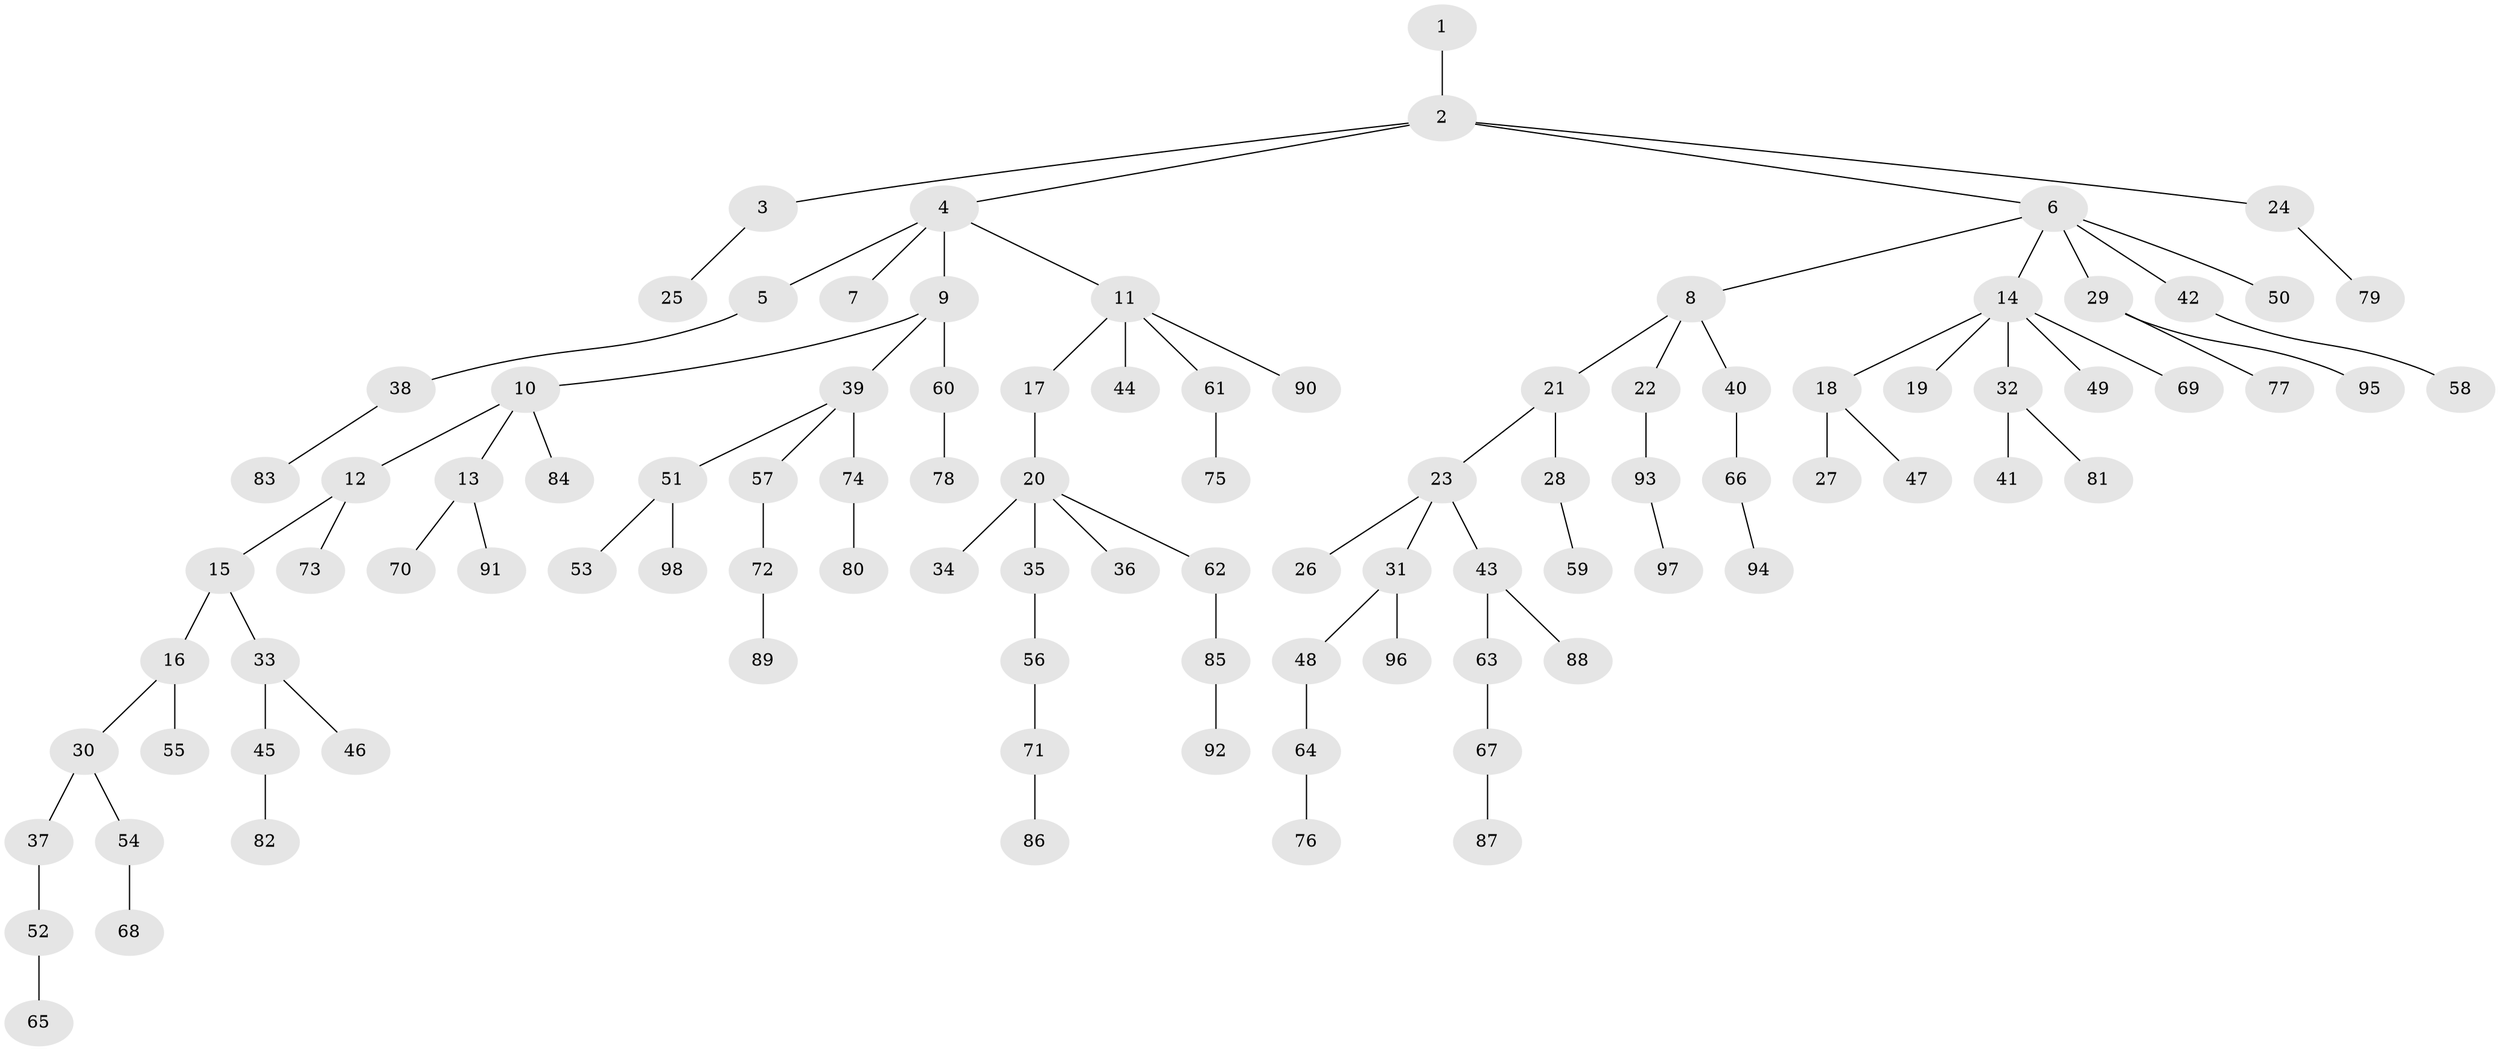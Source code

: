 // coarse degree distribution, {1: 0.53125, 5: 0.09375, 4: 0.046875, 6: 0.015625, 2: 0.25, 3: 0.0625}
// Generated by graph-tools (version 1.1) at 2025/42/03/06/25 10:42:04]
// undirected, 98 vertices, 97 edges
graph export_dot {
graph [start="1"]
  node [color=gray90,style=filled];
  1;
  2;
  3;
  4;
  5;
  6;
  7;
  8;
  9;
  10;
  11;
  12;
  13;
  14;
  15;
  16;
  17;
  18;
  19;
  20;
  21;
  22;
  23;
  24;
  25;
  26;
  27;
  28;
  29;
  30;
  31;
  32;
  33;
  34;
  35;
  36;
  37;
  38;
  39;
  40;
  41;
  42;
  43;
  44;
  45;
  46;
  47;
  48;
  49;
  50;
  51;
  52;
  53;
  54;
  55;
  56;
  57;
  58;
  59;
  60;
  61;
  62;
  63;
  64;
  65;
  66;
  67;
  68;
  69;
  70;
  71;
  72;
  73;
  74;
  75;
  76;
  77;
  78;
  79;
  80;
  81;
  82;
  83;
  84;
  85;
  86;
  87;
  88;
  89;
  90;
  91;
  92;
  93;
  94;
  95;
  96;
  97;
  98;
  1 -- 2;
  2 -- 3;
  2 -- 4;
  2 -- 6;
  2 -- 24;
  3 -- 25;
  4 -- 5;
  4 -- 7;
  4 -- 9;
  4 -- 11;
  5 -- 38;
  6 -- 8;
  6 -- 14;
  6 -- 29;
  6 -- 42;
  6 -- 50;
  8 -- 21;
  8 -- 22;
  8 -- 40;
  9 -- 10;
  9 -- 39;
  9 -- 60;
  10 -- 12;
  10 -- 13;
  10 -- 84;
  11 -- 17;
  11 -- 44;
  11 -- 61;
  11 -- 90;
  12 -- 15;
  12 -- 73;
  13 -- 70;
  13 -- 91;
  14 -- 18;
  14 -- 19;
  14 -- 32;
  14 -- 49;
  14 -- 69;
  15 -- 16;
  15 -- 33;
  16 -- 30;
  16 -- 55;
  17 -- 20;
  18 -- 27;
  18 -- 47;
  20 -- 34;
  20 -- 35;
  20 -- 36;
  20 -- 62;
  21 -- 23;
  21 -- 28;
  22 -- 93;
  23 -- 26;
  23 -- 31;
  23 -- 43;
  24 -- 79;
  28 -- 59;
  29 -- 77;
  29 -- 95;
  30 -- 37;
  30 -- 54;
  31 -- 48;
  31 -- 96;
  32 -- 41;
  32 -- 81;
  33 -- 45;
  33 -- 46;
  35 -- 56;
  37 -- 52;
  38 -- 83;
  39 -- 51;
  39 -- 57;
  39 -- 74;
  40 -- 66;
  42 -- 58;
  43 -- 63;
  43 -- 88;
  45 -- 82;
  48 -- 64;
  51 -- 53;
  51 -- 98;
  52 -- 65;
  54 -- 68;
  56 -- 71;
  57 -- 72;
  60 -- 78;
  61 -- 75;
  62 -- 85;
  63 -- 67;
  64 -- 76;
  66 -- 94;
  67 -- 87;
  71 -- 86;
  72 -- 89;
  74 -- 80;
  85 -- 92;
  93 -- 97;
}
